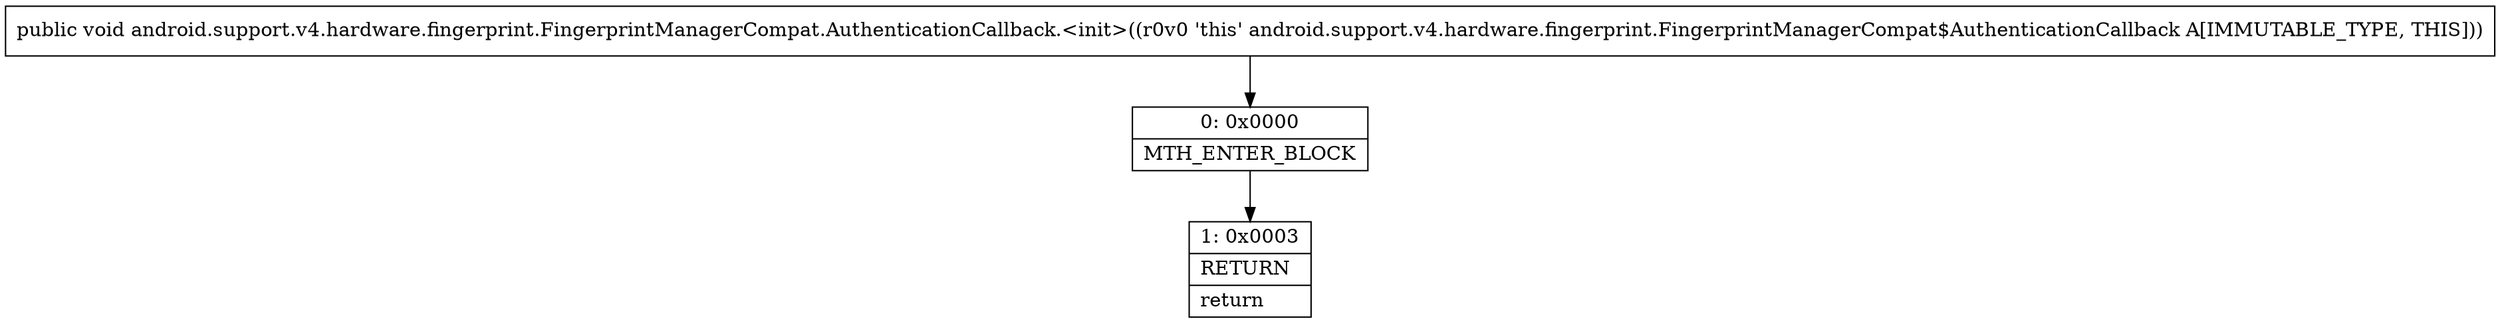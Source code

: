 digraph "CFG forandroid.support.v4.hardware.fingerprint.FingerprintManagerCompat.AuthenticationCallback.\<init\>()V" {
Node_0 [shape=record,label="{0\:\ 0x0000|MTH_ENTER_BLOCK\l}"];
Node_1 [shape=record,label="{1\:\ 0x0003|RETURN\l|return\l}"];
MethodNode[shape=record,label="{public void android.support.v4.hardware.fingerprint.FingerprintManagerCompat.AuthenticationCallback.\<init\>((r0v0 'this' android.support.v4.hardware.fingerprint.FingerprintManagerCompat$AuthenticationCallback A[IMMUTABLE_TYPE, THIS])) }"];
MethodNode -> Node_0;
Node_0 -> Node_1;
}

